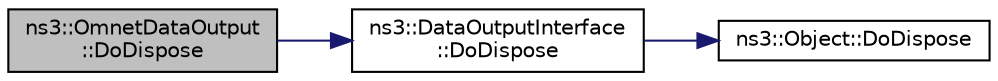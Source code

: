 digraph "ns3::OmnetDataOutput::DoDispose"
{
  edge [fontname="Helvetica",fontsize="10",labelfontname="Helvetica",labelfontsize="10"];
  node [fontname="Helvetica",fontsize="10",shape=record];
  rankdir="LR";
  Node1 [label="ns3::OmnetDataOutput\l::DoDispose",height=0.2,width=0.4,color="black", fillcolor="grey75", style="filled", fontcolor="black"];
  Node1 -> Node2 [color="midnightblue",fontsize="10",style="solid"];
  Node2 [label="ns3::DataOutputInterface\l::DoDispose",height=0.2,width=0.4,color="black", fillcolor="white", style="filled",URL="$d9/dd6/classns3_1_1DataOutputInterface.html#af8c5094cc3f5ca17db60850c0e8377f5"];
  Node2 -> Node3 [color="midnightblue",fontsize="10",style="solid"];
  Node3 [label="ns3::Object::DoDispose",height=0.2,width=0.4,color="black", fillcolor="white", style="filled",URL="$d9/d77/classns3_1_1Object.html#a475d429a75d302d4775f4ae32479b287"];
}
